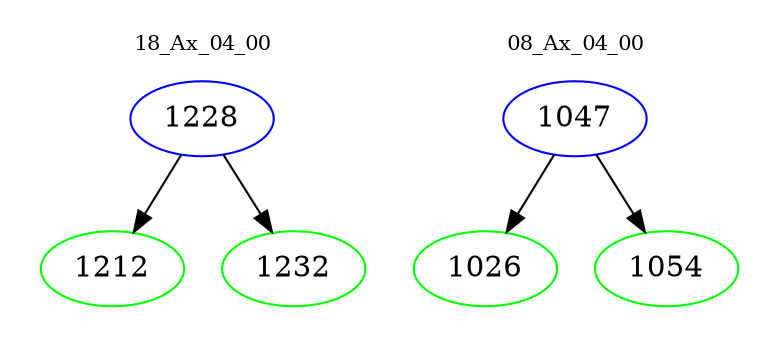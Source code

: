 digraph{
subgraph cluster_0 {
color = white
label = "18_Ax_04_00";
fontsize=10;
T0_1228 [label="1228", color="blue"]
T0_1228 -> T0_1212 [color="black"]
T0_1212 [label="1212", color="green"]
T0_1228 -> T0_1232 [color="black"]
T0_1232 [label="1232", color="green"]
}
subgraph cluster_1 {
color = white
label = "08_Ax_04_00";
fontsize=10;
T1_1047 [label="1047", color="blue"]
T1_1047 -> T1_1026 [color="black"]
T1_1026 [label="1026", color="green"]
T1_1047 -> T1_1054 [color="black"]
T1_1054 [label="1054", color="green"]
}
}
